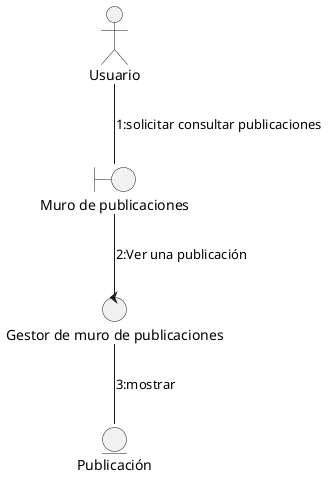 @startuml consultar publicaciones
actor Usuario
boundary "Muro de publicaciones" as m
Usuario--m :1:solicitar consultar publicaciones
control "Gestor de muro de publicaciones" as g
m--g :2:Ver una publicación
entity "Publicación" as p
g--p :3:mostrar
@enduml